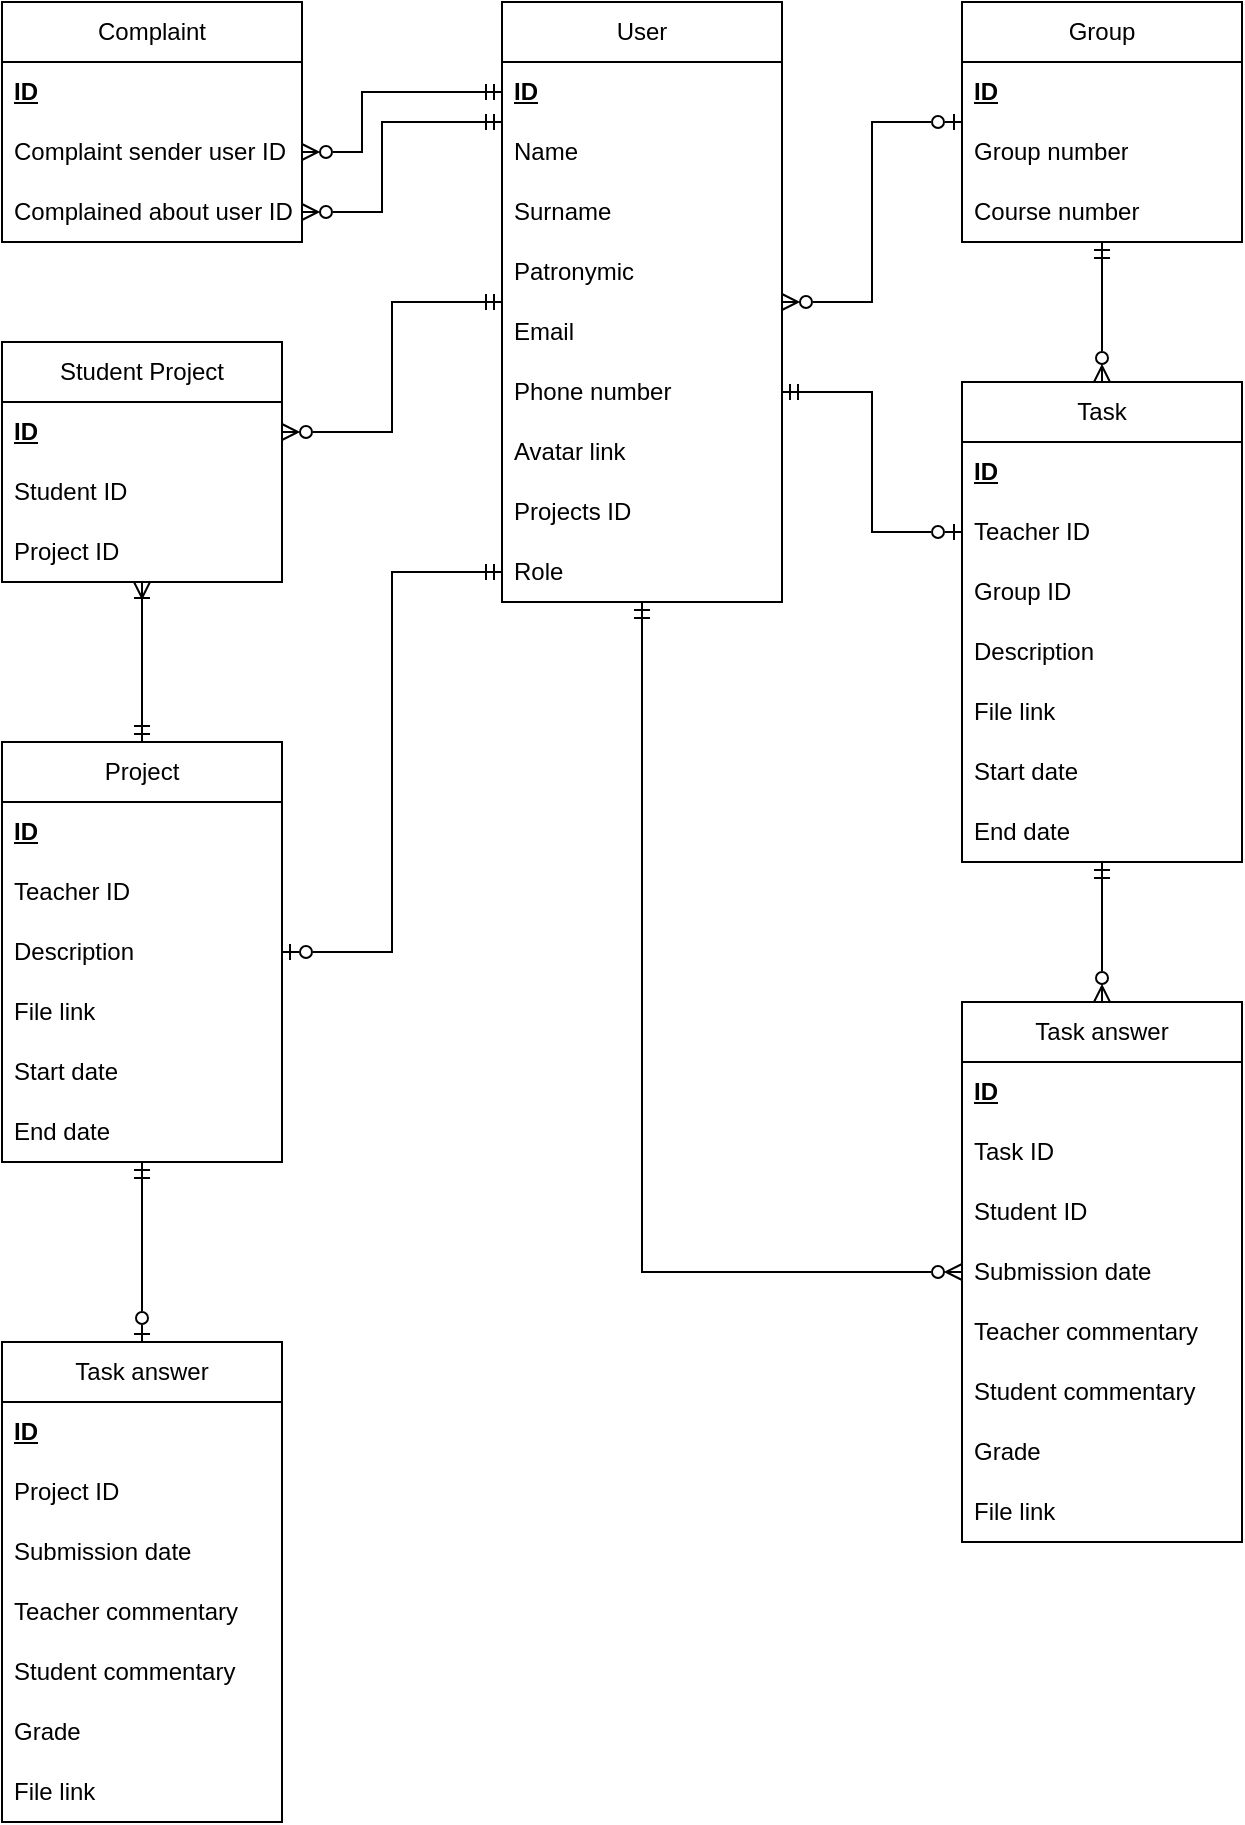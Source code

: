 <mxfile version="24.0.5" type="device">
  <diagram id="iSol9jtTjHyPuVoSBAxk" name="Страница — 1">
    <mxGraphModel dx="1400" dy="753" grid="1" gridSize="10" guides="1" tooltips="1" connect="1" arrows="1" fold="1" page="1" pageScale="1" pageWidth="827" pageHeight="1169" math="0" shadow="0">
      <root>
        <mxCell id="0" />
        <mxCell id="1" parent="0" />
        <mxCell id="YsDDaBwyLeu5cf9a0ZEZ-1" value="User" style="swimlane;fontStyle=0;childLayout=stackLayout;horizontal=1;startSize=30;horizontalStack=0;resizeParent=1;resizeParentMax=0;resizeLast=0;collapsible=1;marginBottom=0;whiteSpace=wrap;html=1;" vertex="1" parent="1">
          <mxGeometry x="348" y="40" width="140" height="300" as="geometry" />
        </mxCell>
        <mxCell id="YsDDaBwyLeu5cf9a0ZEZ-2" value="&lt;b&gt;&lt;u&gt;ID&lt;/u&gt;&lt;/b&gt;" style="text;strokeColor=none;fillColor=none;align=left;verticalAlign=middle;spacingLeft=4;spacingRight=4;overflow=hidden;points=[[0,0.5],[1,0.5]];portConstraint=eastwest;rotatable=0;whiteSpace=wrap;html=1;" vertex="1" parent="YsDDaBwyLeu5cf9a0ZEZ-1">
          <mxGeometry y="30" width="140" height="30" as="geometry" />
        </mxCell>
        <mxCell id="YsDDaBwyLeu5cf9a0ZEZ-3" value="Name&amp;nbsp;" style="text;strokeColor=none;fillColor=none;align=left;verticalAlign=middle;spacingLeft=4;spacingRight=4;overflow=hidden;points=[[0,0.5],[1,0.5]];portConstraint=eastwest;rotatable=0;whiteSpace=wrap;html=1;" vertex="1" parent="YsDDaBwyLeu5cf9a0ZEZ-1">
          <mxGeometry y="60" width="140" height="30" as="geometry" />
        </mxCell>
        <mxCell id="YsDDaBwyLeu5cf9a0ZEZ-4" value="Surname" style="text;strokeColor=none;fillColor=none;align=left;verticalAlign=middle;spacingLeft=4;spacingRight=4;overflow=hidden;points=[[0,0.5],[1,0.5]];portConstraint=eastwest;rotatable=0;whiteSpace=wrap;html=1;" vertex="1" parent="YsDDaBwyLeu5cf9a0ZEZ-1">
          <mxGeometry y="90" width="140" height="30" as="geometry" />
        </mxCell>
        <mxCell id="YsDDaBwyLeu5cf9a0ZEZ-29" value="Patronymic" style="text;strokeColor=none;fillColor=none;align=left;verticalAlign=middle;spacingLeft=4;spacingRight=4;overflow=hidden;points=[[0,0.5],[1,0.5]];portConstraint=eastwest;rotatable=0;whiteSpace=wrap;html=1;" vertex="1" parent="YsDDaBwyLeu5cf9a0ZEZ-1">
          <mxGeometry y="120" width="140" height="30" as="geometry" />
        </mxCell>
        <mxCell id="YsDDaBwyLeu5cf9a0ZEZ-30" value="Email" style="text;strokeColor=none;fillColor=none;align=left;verticalAlign=middle;spacingLeft=4;spacingRight=4;overflow=hidden;points=[[0,0.5],[1,0.5]];portConstraint=eastwest;rotatable=0;whiteSpace=wrap;html=1;" vertex="1" parent="YsDDaBwyLeu5cf9a0ZEZ-1">
          <mxGeometry y="150" width="140" height="30" as="geometry" />
        </mxCell>
        <mxCell id="YsDDaBwyLeu5cf9a0ZEZ-31" value="Phone number" style="text;strokeColor=none;fillColor=none;align=left;verticalAlign=middle;spacingLeft=4;spacingRight=4;overflow=hidden;points=[[0,0.5],[1,0.5]];portConstraint=eastwest;rotatable=0;whiteSpace=wrap;html=1;" vertex="1" parent="YsDDaBwyLeu5cf9a0ZEZ-1">
          <mxGeometry y="180" width="140" height="30" as="geometry" />
        </mxCell>
        <mxCell id="YsDDaBwyLeu5cf9a0ZEZ-32" value="Avatar link" style="text;strokeColor=none;fillColor=none;align=left;verticalAlign=middle;spacingLeft=4;spacingRight=4;overflow=hidden;points=[[0,0.5],[1,0.5]];portConstraint=eastwest;rotatable=0;whiteSpace=wrap;html=1;" vertex="1" parent="YsDDaBwyLeu5cf9a0ZEZ-1">
          <mxGeometry y="210" width="140" height="30" as="geometry" />
        </mxCell>
        <mxCell id="YsDDaBwyLeu5cf9a0ZEZ-34" value="Projects ID" style="text;strokeColor=none;fillColor=none;align=left;verticalAlign=middle;spacingLeft=4;spacingRight=4;overflow=hidden;points=[[0,0.5],[1,0.5]];portConstraint=eastwest;rotatable=0;whiteSpace=wrap;html=1;" vertex="1" parent="YsDDaBwyLeu5cf9a0ZEZ-1">
          <mxGeometry y="240" width="140" height="30" as="geometry" />
        </mxCell>
        <mxCell id="YsDDaBwyLeu5cf9a0ZEZ-33" value="Role" style="text;strokeColor=none;fillColor=none;align=left;verticalAlign=middle;spacingLeft=4;spacingRight=4;overflow=hidden;points=[[0,0.5],[1,0.5]];portConstraint=eastwest;rotatable=0;whiteSpace=wrap;html=1;" vertex="1" parent="YsDDaBwyLeu5cf9a0ZEZ-1">
          <mxGeometry y="270" width="140" height="30" as="geometry" />
        </mxCell>
        <mxCell id="YsDDaBwyLeu5cf9a0ZEZ-50" style="edgeStyle=orthogonalEdgeStyle;rounded=0;orthogonalLoop=1;jettySize=auto;html=1;exitX=0.5;exitY=0;exitDx=0;exitDy=0;endArrow=ERmandOne;endFill=0;startArrow=ERzeroToMany;startFill=0;" edge="1" parent="1" source="YsDDaBwyLeu5cf9a0ZEZ-5" target="YsDDaBwyLeu5cf9a0ZEZ-25">
          <mxGeometry relative="1" as="geometry" />
        </mxCell>
        <mxCell id="YsDDaBwyLeu5cf9a0ZEZ-5" value="Task" style="swimlane;fontStyle=0;childLayout=stackLayout;horizontal=1;startSize=30;horizontalStack=0;resizeParent=1;resizeParentMax=0;resizeLast=0;collapsible=1;marginBottom=0;whiteSpace=wrap;html=1;" vertex="1" parent="1">
          <mxGeometry x="578" y="230" width="140" height="240" as="geometry" />
        </mxCell>
        <mxCell id="YsDDaBwyLeu5cf9a0ZEZ-6" value="&lt;b&gt;&lt;u&gt;ID&lt;/u&gt;&lt;/b&gt;" style="text;strokeColor=none;fillColor=none;align=left;verticalAlign=middle;spacingLeft=4;spacingRight=4;overflow=hidden;points=[[0,0.5],[1,0.5]];portConstraint=eastwest;rotatable=0;whiteSpace=wrap;html=1;" vertex="1" parent="YsDDaBwyLeu5cf9a0ZEZ-5">
          <mxGeometry y="30" width="140" height="30" as="geometry" />
        </mxCell>
        <mxCell id="YsDDaBwyLeu5cf9a0ZEZ-7" value="Teacher ID" style="text;strokeColor=none;fillColor=none;align=left;verticalAlign=middle;spacingLeft=4;spacingRight=4;overflow=hidden;points=[[0,0.5],[1,0.5]];portConstraint=eastwest;rotatable=0;whiteSpace=wrap;html=1;" vertex="1" parent="YsDDaBwyLeu5cf9a0ZEZ-5">
          <mxGeometry y="60" width="140" height="30" as="geometry" />
        </mxCell>
        <mxCell id="YsDDaBwyLeu5cf9a0ZEZ-8" value="Group ID" style="text;strokeColor=none;fillColor=none;align=left;verticalAlign=middle;spacingLeft=4;spacingRight=4;overflow=hidden;points=[[0,0.5],[1,0.5]];portConstraint=eastwest;rotatable=0;whiteSpace=wrap;html=1;" vertex="1" parent="YsDDaBwyLeu5cf9a0ZEZ-5">
          <mxGeometry y="90" width="140" height="30" as="geometry" />
        </mxCell>
        <mxCell id="YsDDaBwyLeu5cf9a0ZEZ-40" value="Description" style="text;strokeColor=none;fillColor=none;align=left;verticalAlign=middle;spacingLeft=4;spacingRight=4;overflow=hidden;points=[[0,0.5],[1,0.5]];portConstraint=eastwest;rotatable=0;whiteSpace=wrap;html=1;" vertex="1" parent="YsDDaBwyLeu5cf9a0ZEZ-5">
          <mxGeometry y="120" width="140" height="30" as="geometry" />
        </mxCell>
        <mxCell id="YsDDaBwyLeu5cf9a0ZEZ-41" value="File link" style="text;strokeColor=none;fillColor=none;align=left;verticalAlign=middle;spacingLeft=4;spacingRight=4;overflow=hidden;points=[[0,0.5],[1,0.5]];portConstraint=eastwest;rotatable=0;whiteSpace=wrap;html=1;" vertex="1" parent="YsDDaBwyLeu5cf9a0ZEZ-5">
          <mxGeometry y="150" width="140" height="30" as="geometry" />
        </mxCell>
        <mxCell id="YsDDaBwyLeu5cf9a0ZEZ-52" value="Start date" style="text;strokeColor=none;fillColor=none;align=left;verticalAlign=middle;spacingLeft=4;spacingRight=4;overflow=hidden;points=[[0,0.5],[1,0.5]];portConstraint=eastwest;rotatable=0;whiteSpace=wrap;html=1;" vertex="1" parent="YsDDaBwyLeu5cf9a0ZEZ-5">
          <mxGeometry y="180" width="140" height="30" as="geometry" />
        </mxCell>
        <mxCell id="YsDDaBwyLeu5cf9a0ZEZ-53" value="End date" style="text;strokeColor=none;fillColor=none;align=left;verticalAlign=middle;spacingLeft=4;spacingRight=4;overflow=hidden;points=[[0,0.5],[1,0.5]];portConstraint=eastwest;rotatable=0;whiteSpace=wrap;html=1;" vertex="1" parent="YsDDaBwyLeu5cf9a0ZEZ-5">
          <mxGeometry y="210" width="140" height="30" as="geometry" />
        </mxCell>
        <mxCell id="YsDDaBwyLeu5cf9a0ZEZ-56" style="edgeStyle=orthogonalEdgeStyle;rounded=0;orthogonalLoop=1;jettySize=auto;html=1;exitX=0.5;exitY=0;exitDx=0;exitDy=0;startArrow=ERzeroToMany;startFill=0;endArrow=ERmandOne;endFill=0;" edge="1" parent="1" source="YsDDaBwyLeu5cf9a0ZEZ-9" target="YsDDaBwyLeu5cf9a0ZEZ-5">
          <mxGeometry relative="1" as="geometry" />
        </mxCell>
        <mxCell id="YsDDaBwyLeu5cf9a0ZEZ-9" value="Task answer" style="swimlane;fontStyle=0;childLayout=stackLayout;horizontal=1;startSize=30;horizontalStack=0;resizeParent=1;resizeParentMax=0;resizeLast=0;collapsible=1;marginBottom=0;whiteSpace=wrap;html=1;" vertex="1" parent="1">
          <mxGeometry x="578" y="540" width="140" height="270" as="geometry" />
        </mxCell>
        <mxCell id="YsDDaBwyLeu5cf9a0ZEZ-10" value="&lt;b&gt;&lt;u&gt;ID&lt;/u&gt;&lt;/b&gt;" style="text;strokeColor=none;fillColor=none;align=left;verticalAlign=middle;spacingLeft=4;spacingRight=4;overflow=hidden;points=[[0,0.5],[1,0.5]];portConstraint=eastwest;rotatable=0;whiteSpace=wrap;html=1;" vertex="1" parent="YsDDaBwyLeu5cf9a0ZEZ-9">
          <mxGeometry y="30" width="140" height="30" as="geometry" />
        </mxCell>
        <mxCell id="YsDDaBwyLeu5cf9a0ZEZ-11" value="Task ID" style="text;strokeColor=none;fillColor=none;align=left;verticalAlign=middle;spacingLeft=4;spacingRight=4;overflow=hidden;points=[[0,0.5],[1,0.5]];portConstraint=eastwest;rotatable=0;whiteSpace=wrap;html=1;" vertex="1" parent="YsDDaBwyLeu5cf9a0ZEZ-9">
          <mxGeometry y="60" width="140" height="30" as="geometry" />
        </mxCell>
        <mxCell id="YsDDaBwyLeu5cf9a0ZEZ-12" value="Student ID" style="text;strokeColor=none;fillColor=none;align=left;verticalAlign=middle;spacingLeft=4;spacingRight=4;overflow=hidden;points=[[0,0.5],[1,0.5]];portConstraint=eastwest;rotatable=0;whiteSpace=wrap;html=1;" vertex="1" parent="YsDDaBwyLeu5cf9a0ZEZ-9">
          <mxGeometry y="90" width="140" height="30" as="geometry" />
        </mxCell>
        <mxCell id="YsDDaBwyLeu5cf9a0ZEZ-43" value="Submission date" style="text;strokeColor=none;fillColor=none;align=left;verticalAlign=middle;spacingLeft=4;spacingRight=4;overflow=hidden;points=[[0,0.5],[1,0.5]];portConstraint=eastwest;rotatable=0;whiteSpace=wrap;html=1;" vertex="1" parent="YsDDaBwyLeu5cf9a0ZEZ-9">
          <mxGeometry y="120" width="140" height="30" as="geometry" />
        </mxCell>
        <mxCell id="YsDDaBwyLeu5cf9a0ZEZ-45" value="Teacher commentary" style="text;strokeColor=none;fillColor=none;align=left;verticalAlign=middle;spacingLeft=4;spacingRight=4;overflow=hidden;points=[[0,0.5],[1,0.5]];portConstraint=eastwest;rotatable=0;whiteSpace=wrap;html=1;" vertex="1" parent="YsDDaBwyLeu5cf9a0ZEZ-9">
          <mxGeometry y="150" width="140" height="30" as="geometry" />
        </mxCell>
        <mxCell id="YsDDaBwyLeu5cf9a0ZEZ-46" value="Student commentary" style="text;strokeColor=none;fillColor=none;align=left;verticalAlign=middle;spacingLeft=4;spacingRight=4;overflow=hidden;points=[[0,0.5],[1,0.5]];portConstraint=eastwest;rotatable=0;whiteSpace=wrap;html=1;" vertex="1" parent="YsDDaBwyLeu5cf9a0ZEZ-9">
          <mxGeometry y="180" width="140" height="30" as="geometry" />
        </mxCell>
        <mxCell id="YsDDaBwyLeu5cf9a0ZEZ-47" value="Grade" style="text;strokeColor=none;fillColor=none;align=left;verticalAlign=middle;spacingLeft=4;spacingRight=4;overflow=hidden;points=[[0,0.5],[1,0.5]];portConstraint=eastwest;rotatable=0;whiteSpace=wrap;html=1;" vertex="1" parent="YsDDaBwyLeu5cf9a0ZEZ-9">
          <mxGeometry y="210" width="140" height="30" as="geometry" />
        </mxCell>
        <mxCell id="YsDDaBwyLeu5cf9a0ZEZ-48" value="File link" style="text;strokeColor=none;fillColor=none;align=left;verticalAlign=middle;spacingLeft=4;spacingRight=4;overflow=hidden;points=[[0,0.5],[1,0.5]];portConstraint=eastwest;rotatable=0;whiteSpace=wrap;html=1;" vertex="1" parent="YsDDaBwyLeu5cf9a0ZEZ-9">
          <mxGeometry y="240" width="140" height="30" as="geometry" />
        </mxCell>
        <mxCell id="YsDDaBwyLeu5cf9a0ZEZ-17" value="Complaint" style="swimlane;fontStyle=0;childLayout=stackLayout;horizontal=1;startSize=30;horizontalStack=0;resizeParent=1;resizeParentMax=0;resizeLast=0;collapsible=1;marginBottom=0;whiteSpace=wrap;html=1;" vertex="1" parent="1">
          <mxGeometry x="98" y="40" width="150" height="120" as="geometry" />
        </mxCell>
        <mxCell id="YsDDaBwyLeu5cf9a0ZEZ-18" value="&lt;b&gt;&lt;u&gt;ID&lt;/u&gt;&lt;/b&gt;" style="text;strokeColor=none;fillColor=none;align=left;verticalAlign=middle;spacingLeft=4;spacingRight=4;overflow=hidden;points=[[0,0.5],[1,0.5]];portConstraint=eastwest;rotatable=0;whiteSpace=wrap;html=1;" vertex="1" parent="YsDDaBwyLeu5cf9a0ZEZ-17">
          <mxGeometry y="30" width="150" height="30" as="geometry" />
        </mxCell>
        <mxCell id="YsDDaBwyLeu5cf9a0ZEZ-19" value="Complaint sender user ID" style="text;strokeColor=none;fillColor=none;align=left;verticalAlign=middle;spacingLeft=4;spacingRight=4;overflow=hidden;points=[[0,0.5],[1,0.5]];portConstraint=eastwest;rotatable=0;whiteSpace=wrap;html=1;" vertex="1" parent="YsDDaBwyLeu5cf9a0ZEZ-17">
          <mxGeometry y="60" width="150" height="30" as="geometry" />
        </mxCell>
        <mxCell id="YsDDaBwyLeu5cf9a0ZEZ-20" value="Complained about user ID" style="text;strokeColor=none;fillColor=none;align=left;verticalAlign=middle;spacingLeft=4;spacingRight=4;overflow=hidden;points=[[0,0.5],[1,0.5]];portConstraint=eastwest;rotatable=0;whiteSpace=wrap;html=1;" vertex="1" parent="YsDDaBwyLeu5cf9a0ZEZ-17">
          <mxGeometry y="90" width="150" height="30" as="geometry" />
        </mxCell>
        <mxCell id="YsDDaBwyLeu5cf9a0ZEZ-25" value="Group" style="swimlane;fontStyle=0;childLayout=stackLayout;horizontal=1;startSize=30;horizontalStack=0;resizeParent=1;resizeParentMax=0;resizeLast=0;collapsible=1;marginBottom=0;whiteSpace=wrap;html=1;" vertex="1" parent="1">
          <mxGeometry x="578" y="40" width="140" height="120" as="geometry" />
        </mxCell>
        <mxCell id="YsDDaBwyLeu5cf9a0ZEZ-26" value="&lt;u&gt;&lt;b&gt;ID&lt;/b&gt;&lt;/u&gt;" style="text;strokeColor=none;fillColor=none;align=left;verticalAlign=middle;spacingLeft=4;spacingRight=4;overflow=hidden;points=[[0,0.5],[1,0.5]];portConstraint=eastwest;rotatable=0;whiteSpace=wrap;html=1;" vertex="1" parent="YsDDaBwyLeu5cf9a0ZEZ-25">
          <mxGeometry y="30" width="140" height="30" as="geometry" />
        </mxCell>
        <mxCell id="YsDDaBwyLeu5cf9a0ZEZ-27" value="Group number" style="text;strokeColor=none;fillColor=none;align=left;verticalAlign=middle;spacingLeft=4;spacingRight=4;overflow=hidden;points=[[0,0.5],[1,0.5]];portConstraint=eastwest;rotatable=0;whiteSpace=wrap;html=1;" vertex="1" parent="YsDDaBwyLeu5cf9a0ZEZ-25">
          <mxGeometry y="60" width="140" height="30" as="geometry" />
        </mxCell>
        <mxCell id="YsDDaBwyLeu5cf9a0ZEZ-28" value="Сourse number" style="text;strokeColor=none;fillColor=none;align=left;verticalAlign=middle;spacingLeft=4;spacingRight=4;overflow=hidden;points=[[0,0.5],[1,0.5]];portConstraint=eastwest;rotatable=0;whiteSpace=wrap;html=1;" vertex="1" parent="YsDDaBwyLeu5cf9a0ZEZ-25">
          <mxGeometry y="90" width="140" height="30" as="geometry" />
        </mxCell>
        <mxCell id="YsDDaBwyLeu5cf9a0ZEZ-36" style="edgeStyle=orthogonalEdgeStyle;rounded=0;orthogonalLoop=1;jettySize=auto;html=1;entryX=0;entryY=0.5;entryDx=0;entryDy=0;endArrow=ERmandOne;endFill=0;startArrow=ERzeroToMany;startFill=0;" edge="1" parent="1" source="YsDDaBwyLeu5cf9a0ZEZ-17" target="YsDDaBwyLeu5cf9a0ZEZ-2">
          <mxGeometry relative="1" as="geometry">
            <Array as="points">
              <mxPoint x="278" y="115" />
              <mxPoint x="278" y="85" />
            </Array>
          </mxGeometry>
        </mxCell>
        <mxCell id="YsDDaBwyLeu5cf9a0ZEZ-37" style="edgeStyle=orthogonalEdgeStyle;rounded=0;orthogonalLoop=1;jettySize=auto;html=1;endArrow=ERmandOne;endFill=0;startArrow=ERzeroToMany;startFill=0;" edge="1" parent="1" source="YsDDaBwyLeu5cf9a0ZEZ-17" target="YsDDaBwyLeu5cf9a0ZEZ-2">
          <mxGeometry relative="1" as="geometry">
            <Array as="points">
              <mxPoint x="288" y="145" />
              <mxPoint x="288" y="100" />
            </Array>
          </mxGeometry>
        </mxCell>
        <mxCell id="YsDDaBwyLeu5cf9a0ZEZ-39" style="edgeStyle=orthogonalEdgeStyle;rounded=0;orthogonalLoop=1;jettySize=auto;html=1;startArrow=ERzeroToMany;startFill=0;endArrow=ERzeroToOne;endFill=0;" edge="1" parent="1" source="YsDDaBwyLeu5cf9a0ZEZ-1" target="YsDDaBwyLeu5cf9a0ZEZ-25">
          <mxGeometry relative="1" as="geometry" />
        </mxCell>
        <mxCell id="YsDDaBwyLeu5cf9a0ZEZ-49" style="edgeStyle=orthogonalEdgeStyle;rounded=0;orthogonalLoop=1;jettySize=auto;html=1;exitX=0;exitY=0.5;exitDx=0;exitDy=0;endArrow=ERmandOne;endFill=0;startArrow=ERzeroToOne;startFill=0;" edge="1" parent="1" source="YsDDaBwyLeu5cf9a0ZEZ-7" target="YsDDaBwyLeu5cf9a0ZEZ-31">
          <mxGeometry relative="1" as="geometry" />
        </mxCell>
        <mxCell id="YsDDaBwyLeu5cf9a0ZEZ-55" style="edgeStyle=orthogonalEdgeStyle;rounded=0;orthogonalLoop=1;jettySize=auto;html=1;exitX=0;exitY=0.5;exitDx=0;exitDy=0;startArrow=ERzeroToMany;startFill=0;endArrow=ERmandOne;endFill=0;" edge="1" parent="1" source="YsDDaBwyLeu5cf9a0ZEZ-43" target="YsDDaBwyLeu5cf9a0ZEZ-1">
          <mxGeometry relative="1" as="geometry">
            <Array as="points">
              <mxPoint x="418" y="675" />
            </Array>
          </mxGeometry>
        </mxCell>
        <mxCell id="YsDDaBwyLeu5cf9a0ZEZ-80" style="edgeStyle=orthogonalEdgeStyle;rounded=0;orthogonalLoop=1;jettySize=auto;html=1;exitX=0.5;exitY=0;exitDx=0;exitDy=0;startArrow=ERmandOne;startFill=0;endArrow=ERoneToMany;endFill=0;" edge="1" parent="1" source="YsDDaBwyLeu5cf9a0ZEZ-57" target="YsDDaBwyLeu5cf9a0ZEZ-74">
          <mxGeometry relative="1" as="geometry" />
        </mxCell>
        <mxCell id="YsDDaBwyLeu5cf9a0ZEZ-57" value="Project" style="swimlane;fontStyle=0;childLayout=stackLayout;horizontal=1;startSize=30;horizontalStack=0;resizeParent=1;resizeParentMax=0;resizeLast=0;collapsible=1;marginBottom=0;whiteSpace=wrap;html=1;" vertex="1" parent="1">
          <mxGeometry x="98" y="410" width="140" height="210" as="geometry" />
        </mxCell>
        <mxCell id="YsDDaBwyLeu5cf9a0ZEZ-58" value="&lt;b&gt;&lt;u&gt;ID&lt;/u&gt;&lt;/b&gt;" style="text;strokeColor=none;fillColor=none;align=left;verticalAlign=middle;spacingLeft=4;spacingRight=4;overflow=hidden;points=[[0,0.5],[1,0.5]];portConstraint=eastwest;rotatable=0;whiteSpace=wrap;html=1;" vertex="1" parent="YsDDaBwyLeu5cf9a0ZEZ-57">
          <mxGeometry y="30" width="140" height="30" as="geometry" />
        </mxCell>
        <mxCell id="YsDDaBwyLeu5cf9a0ZEZ-59" value="Teacher ID" style="text;strokeColor=none;fillColor=none;align=left;verticalAlign=middle;spacingLeft=4;spacingRight=4;overflow=hidden;points=[[0,0.5],[1,0.5]];portConstraint=eastwest;rotatable=0;whiteSpace=wrap;html=1;" vertex="1" parent="YsDDaBwyLeu5cf9a0ZEZ-57">
          <mxGeometry y="60" width="140" height="30" as="geometry" />
        </mxCell>
        <mxCell id="YsDDaBwyLeu5cf9a0ZEZ-61" value="Description" style="text;strokeColor=none;fillColor=none;align=left;verticalAlign=middle;spacingLeft=4;spacingRight=4;overflow=hidden;points=[[0,0.5],[1,0.5]];portConstraint=eastwest;rotatable=0;whiteSpace=wrap;html=1;" vertex="1" parent="YsDDaBwyLeu5cf9a0ZEZ-57">
          <mxGeometry y="90" width="140" height="30" as="geometry" />
        </mxCell>
        <mxCell id="YsDDaBwyLeu5cf9a0ZEZ-62" value="File link" style="text;strokeColor=none;fillColor=none;align=left;verticalAlign=middle;spacingLeft=4;spacingRight=4;overflow=hidden;points=[[0,0.5],[1,0.5]];portConstraint=eastwest;rotatable=0;whiteSpace=wrap;html=1;" vertex="1" parent="YsDDaBwyLeu5cf9a0ZEZ-57">
          <mxGeometry y="120" width="140" height="30" as="geometry" />
        </mxCell>
        <mxCell id="YsDDaBwyLeu5cf9a0ZEZ-63" value="Start date" style="text;strokeColor=none;fillColor=none;align=left;verticalAlign=middle;spacingLeft=4;spacingRight=4;overflow=hidden;points=[[0,0.5],[1,0.5]];portConstraint=eastwest;rotatable=0;whiteSpace=wrap;html=1;" vertex="1" parent="YsDDaBwyLeu5cf9a0ZEZ-57">
          <mxGeometry y="150" width="140" height="30" as="geometry" />
        </mxCell>
        <mxCell id="YsDDaBwyLeu5cf9a0ZEZ-64" value="End date" style="text;strokeColor=none;fillColor=none;align=left;verticalAlign=middle;spacingLeft=4;spacingRight=4;overflow=hidden;points=[[0,0.5],[1,0.5]];portConstraint=eastwest;rotatable=0;whiteSpace=wrap;html=1;" vertex="1" parent="YsDDaBwyLeu5cf9a0ZEZ-57">
          <mxGeometry y="180" width="140" height="30" as="geometry" />
        </mxCell>
        <mxCell id="YsDDaBwyLeu5cf9a0ZEZ-82" style="edgeStyle=orthogonalEdgeStyle;rounded=0;orthogonalLoop=1;jettySize=auto;html=1;exitX=0.5;exitY=0;exitDx=0;exitDy=0;endArrow=ERmandOne;endFill=0;startArrow=ERzeroToOne;startFill=0;" edge="1" parent="1" source="YsDDaBwyLeu5cf9a0ZEZ-65" target="YsDDaBwyLeu5cf9a0ZEZ-57">
          <mxGeometry relative="1" as="geometry" />
        </mxCell>
        <mxCell id="YsDDaBwyLeu5cf9a0ZEZ-65" value="Task answer" style="swimlane;fontStyle=0;childLayout=stackLayout;horizontal=1;startSize=30;horizontalStack=0;resizeParent=1;resizeParentMax=0;resizeLast=0;collapsible=1;marginBottom=0;whiteSpace=wrap;html=1;" vertex="1" parent="1">
          <mxGeometry x="98" y="710" width="140" height="240" as="geometry" />
        </mxCell>
        <mxCell id="YsDDaBwyLeu5cf9a0ZEZ-66" value="&lt;b&gt;&lt;u&gt;ID&lt;/u&gt;&lt;/b&gt;" style="text;strokeColor=none;fillColor=none;align=left;verticalAlign=middle;spacingLeft=4;spacingRight=4;overflow=hidden;points=[[0,0.5],[1,0.5]];portConstraint=eastwest;rotatable=0;whiteSpace=wrap;html=1;" vertex="1" parent="YsDDaBwyLeu5cf9a0ZEZ-65">
          <mxGeometry y="30" width="140" height="30" as="geometry" />
        </mxCell>
        <mxCell id="YsDDaBwyLeu5cf9a0ZEZ-67" value="Project ID" style="text;strokeColor=none;fillColor=none;align=left;verticalAlign=middle;spacingLeft=4;spacingRight=4;overflow=hidden;points=[[0,0.5],[1,0.5]];portConstraint=eastwest;rotatable=0;whiteSpace=wrap;html=1;" vertex="1" parent="YsDDaBwyLeu5cf9a0ZEZ-65">
          <mxGeometry y="60" width="140" height="30" as="geometry" />
        </mxCell>
        <mxCell id="YsDDaBwyLeu5cf9a0ZEZ-69" value="Submission date" style="text;strokeColor=none;fillColor=none;align=left;verticalAlign=middle;spacingLeft=4;spacingRight=4;overflow=hidden;points=[[0,0.5],[1,0.5]];portConstraint=eastwest;rotatable=0;whiteSpace=wrap;html=1;" vertex="1" parent="YsDDaBwyLeu5cf9a0ZEZ-65">
          <mxGeometry y="90" width="140" height="30" as="geometry" />
        </mxCell>
        <mxCell id="YsDDaBwyLeu5cf9a0ZEZ-70" value="Teacher commentary" style="text;strokeColor=none;fillColor=none;align=left;verticalAlign=middle;spacingLeft=4;spacingRight=4;overflow=hidden;points=[[0,0.5],[1,0.5]];portConstraint=eastwest;rotatable=0;whiteSpace=wrap;html=1;" vertex="1" parent="YsDDaBwyLeu5cf9a0ZEZ-65">
          <mxGeometry y="120" width="140" height="30" as="geometry" />
        </mxCell>
        <mxCell id="YsDDaBwyLeu5cf9a0ZEZ-71" value="Student commentary" style="text;strokeColor=none;fillColor=none;align=left;verticalAlign=middle;spacingLeft=4;spacingRight=4;overflow=hidden;points=[[0,0.5],[1,0.5]];portConstraint=eastwest;rotatable=0;whiteSpace=wrap;html=1;" vertex="1" parent="YsDDaBwyLeu5cf9a0ZEZ-65">
          <mxGeometry y="150" width="140" height="30" as="geometry" />
        </mxCell>
        <mxCell id="YsDDaBwyLeu5cf9a0ZEZ-72" value="Grade" style="text;strokeColor=none;fillColor=none;align=left;verticalAlign=middle;spacingLeft=4;spacingRight=4;overflow=hidden;points=[[0,0.5],[1,0.5]];portConstraint=eastwest;rotatable=0;whiteSpace=wrap;html=1;" vertex="1" parent="YsDDaBwyLeu5cf9a0ZEZ-65">
          <mxGeometry y="180" width="140" height="30" as="geometry" />
        </mxCell>
        <mxCell id="YsDDaBwyLeu5cf9a0ZEZ-73" value="File link" style="text;strokeColor=none;fillColor=none;align=left;verticalAlign=middle;spacingLeft=4;spacingRight=4;overflow=hidden;points=[[0,0.5],[1,0.5]];portConstraint=eastwest;rotatable=0;whiteSpace=wrap;html=1;" vertex="1" parent="YsDDaBwyLeu5cf9a0ZEZ-65">
          <mxGeometry y="210" width="140" height="30" as="geometry" />
        </mxCell>
        <mxCell id="YsDDaBwyLeu5cf9a0ZEZ-74" value="Student Project" style="swimlane;fontStyle=0;childLayout=stackLayout;horizontal=1;startSize=30;horizontalStack=0;resizeParent=1;resizeParentMax=0;resizeLast=0;collapsible=1;marginBottom=0;whiteSpace=wrap;html=1;" vertex="1" parent="1">
          <mxGeometry x="98" y="210" width="140" height="120" as="geometry" />
        </mxCell>
        <mxCell id="YsDDaBwyLeu5cf9a0ZEZ-78" value="&lt;b&gt;&lt;u&gt;ID&lt;/u&gt;&lt;/b&gt;" style="text;strokeColor=none;fillColor=none;align=left;verticalAlign=middle;spacingLeft=4;spacingRight=4;overflow=hidden;points=[[0,0.5],[1,0.5]];portConstraint=eastwest;rotatable=0;whiteSpace=wrap;html=1;" vertex="1" parent="YsDDaBwyLeu5cf9a0ZEZ-74">
          <mxGeometry y="30" width="140" height="30" as="geometry" />
        </mxCell>
        <mxCell id="YsDDaBwyLeu5cf9a0ZEZ-75" value="Student ID" style="text;strokeColor=none;fillColor=none;align=left;verticalAlign=middle;spacingLeft=4;spacingRight=4;overflow=hidden;points=[[0,0.5],[1,0.5]];portConstraint=eastwest;rotatable=0;whiteSpace=wrap;html=1;" vertex="1" parent="YsDDaBwyLeu5cf9a0ZEZ-74">
          <mxGeometry y="60" width="140" height="30" as="geometry" />
        </mxCell>
        <mxCell id="YsDDaBwyLeu5cf9a0ZEZ-76" value="Project ID" style="text;strokeColor=none;fillColor=none;align=left;verticalAlign=middle;spacingLeft=4;spacingRight=4;overflow=hidden;points=[[0,0.5],[1,0.5]];portConstraint=eastwest;rotatable=0;whiteSpace=wrap;html=1;" vertex="1" parent="YsDDaBwyLeu5cf9a0ZEZ-74">
          <mxGeometry y="90" width="140" height="30" as="geometry" />
        </mxCell>
        <mxCell id="YsDDaBwyLeu5cf9a0ZEZ-79" style="edgeStyle=orthogonalEdgeStyle;rounded=0;orthogonalLoop=1;jettySize=auto;html=1;exitX=1;exitY=0.5;exitDx=0;exitDy=0;endArrow=ERmandOne;endFill=0;startArrow=ERzeroToMany;startFill=0;" edge="1" parent="1" source="YsDDaBwyLeu5cf9a0ZEZ-78" target="YsDDaBwyLeu5cf9a0ZEZ-1">
          <mxGeometry relative="1" as="geometry" />
        </mxCell>
        <mxCell id="YsDDaBwyLeu5cf9a0ZEZ-81" style="edgeStyle=orthogonalEdgeStyle;rounded=0;orthogonalLoop=1;jettySize=auto;html=1;exitX=1;exitY=0.5;exitDx=0;exitDy=0;endArrow=ERmandOne;endFill=0;startArrow=ERzeroToOne;startFill=0;" edge="1" parent="1" source="YsDDaBwyLeu5cf9a0ZEZ-61" target="YsDDaBwyLeu5cf9a0ZEZ-33">
          <mxGeometry relative="1" as="geometry" />
        </mxCell>
      </root>
    </mxGraphModel>
  </diagram>
</mxfile>
